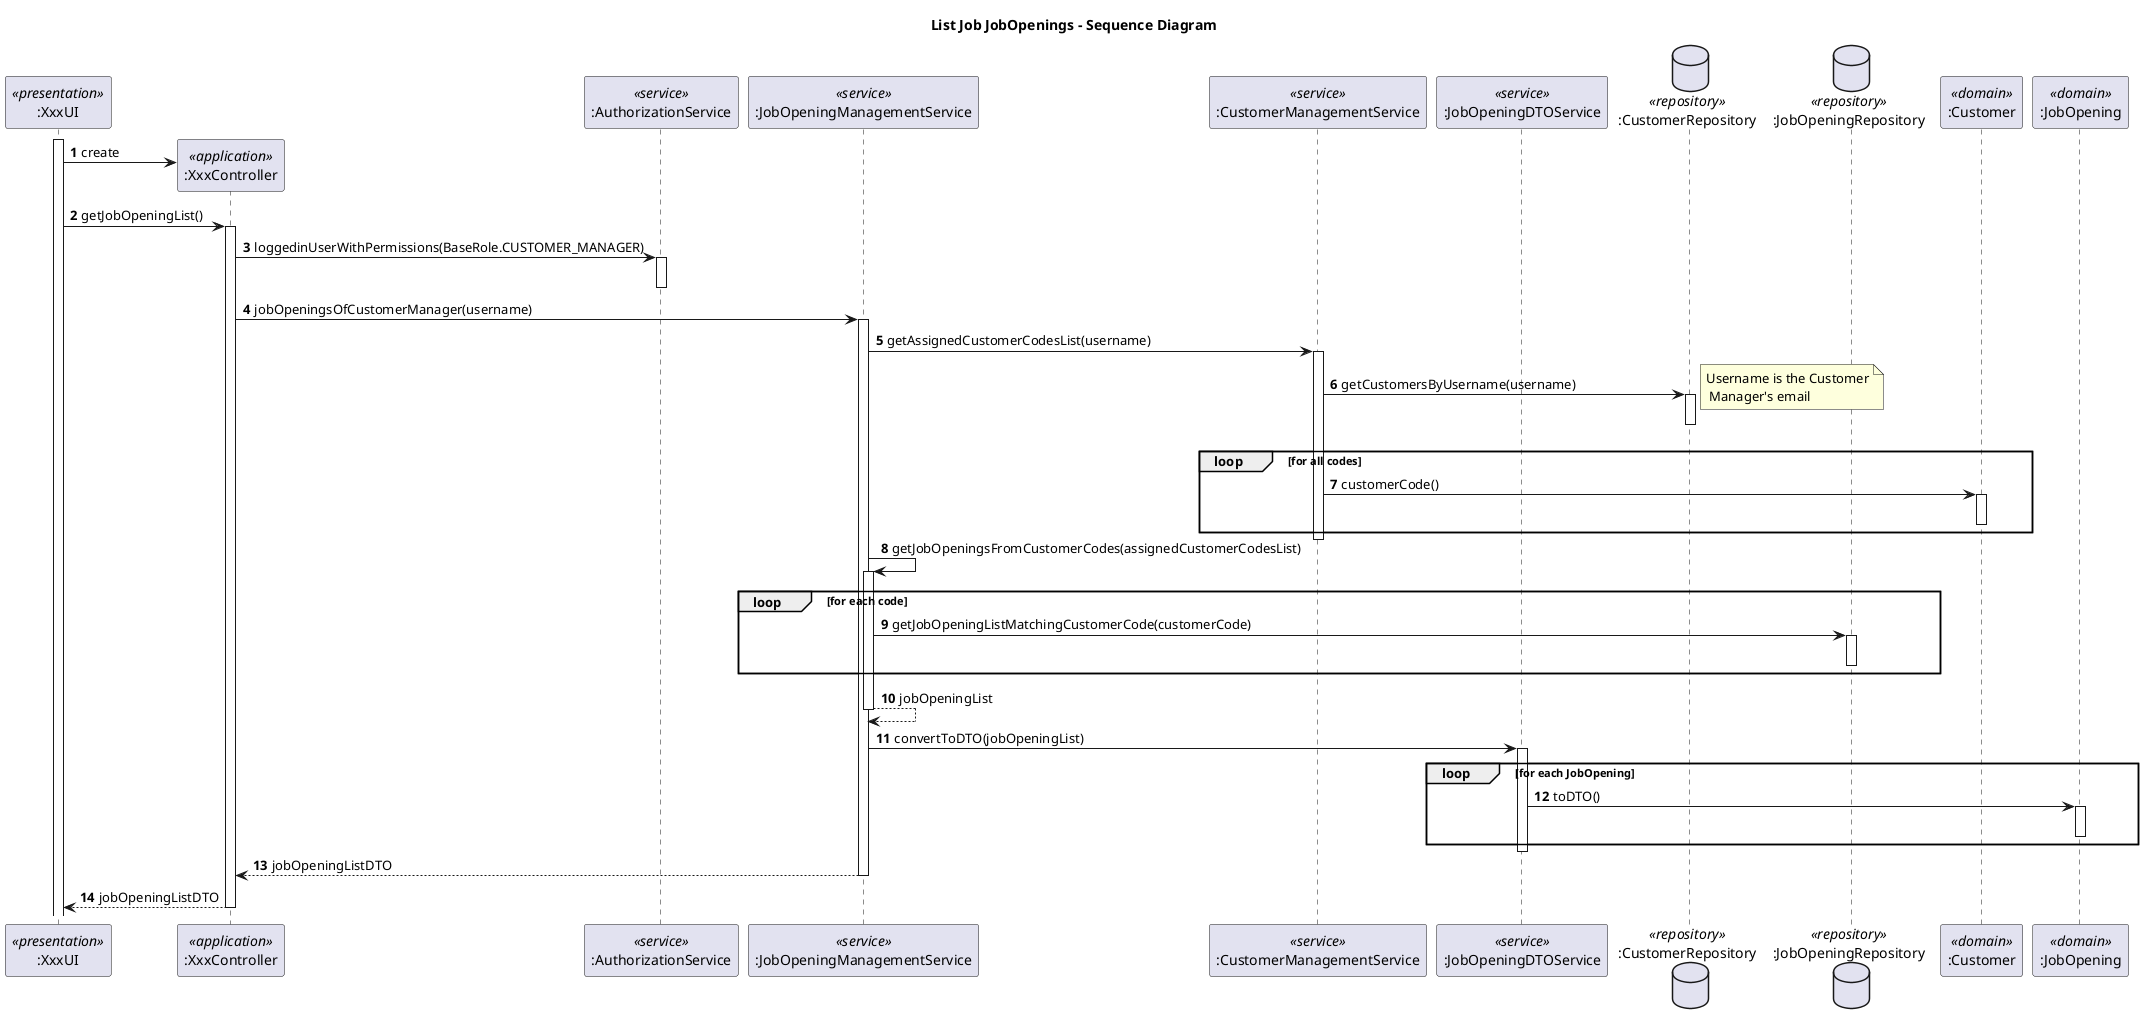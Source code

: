 @startuml
'https://plantuml.com/sequence-diagram

title List Job JobOpenings - Sequence Diagram

autonumber

participant ":XxxUI" as UI <<presentation>>
participant ":XxxController" as CTRL <<application>>
participant ":AuthorizationService" as AUTHZ <<service>>
participant ":JobOpeningManagementService" as JOMS <<service>>
participant ":CustomerManagementService" as CMS <<service>>
participant ":JobOpeningDTOService" as JOS_DTO <<service>>
database ":CustomerRepository" as CM_REPO <<repository>>
database ":JobOpeningRepository" as JO_REPO <<repository>>
participant ":Customer" as CM <<domain>>
participant ":JobOpening" as JO <<domain>>


activate UI

UI -> CTRL**: create

UI -> CTRL : getJobOpeningList()
activate CTRL

    CTRL -> AUTHZ : loggedinUserWithPermissions(BaseRole.CUSTOMER_MANAGER)
    activate AUTHZ
    deactivate AUTHZ

    CTRL -> JOMS: jobOpeningsOfCustomerManager(username)
    activate JOMS


    JOMS -> CMS : getAssignedCustomerCodesList(username)
    activate CMS

        CMS -> CM_REPO : getCustomersByUsername(username)
        note right: Username is the Customer\n Manager's email
        activate CM_REPO
        deactivate CM_REPO

        loop for all codes
            CMS -> CM : customerCode()
            activate CM
            deactivate CM
        end loop

    deactivate CMS

    JOMS -> JOMS : getJobOpeningsFromCustomerCodes(assignedCustomerCodesList)
    activate JOMS
        loop for each code
        JOMS -> JO_REPO : getJobOpeningListMatchingCustomerCode(customerCode)
        activate JO_REPO
        deactivate JO_REPO
        end loop
    JOMS --> JOMS: jobOpeningList
    deactivate JOMS

JOMS -> JOS_DTO : convertToDTO(jobOpeningList)
activate JOS_DTO

    loop for each JobOpening
        JOS_DTO -> JO : toDTO()
        activate JO
        deactivate JO
    end loop
deactivate JOS_DTO

JOMS --> CTRL : jobOpeningListDTO
deactivate JOMS

CTRL --> UI: jobOpeningListDTO
deactivate CTRL

@enduml